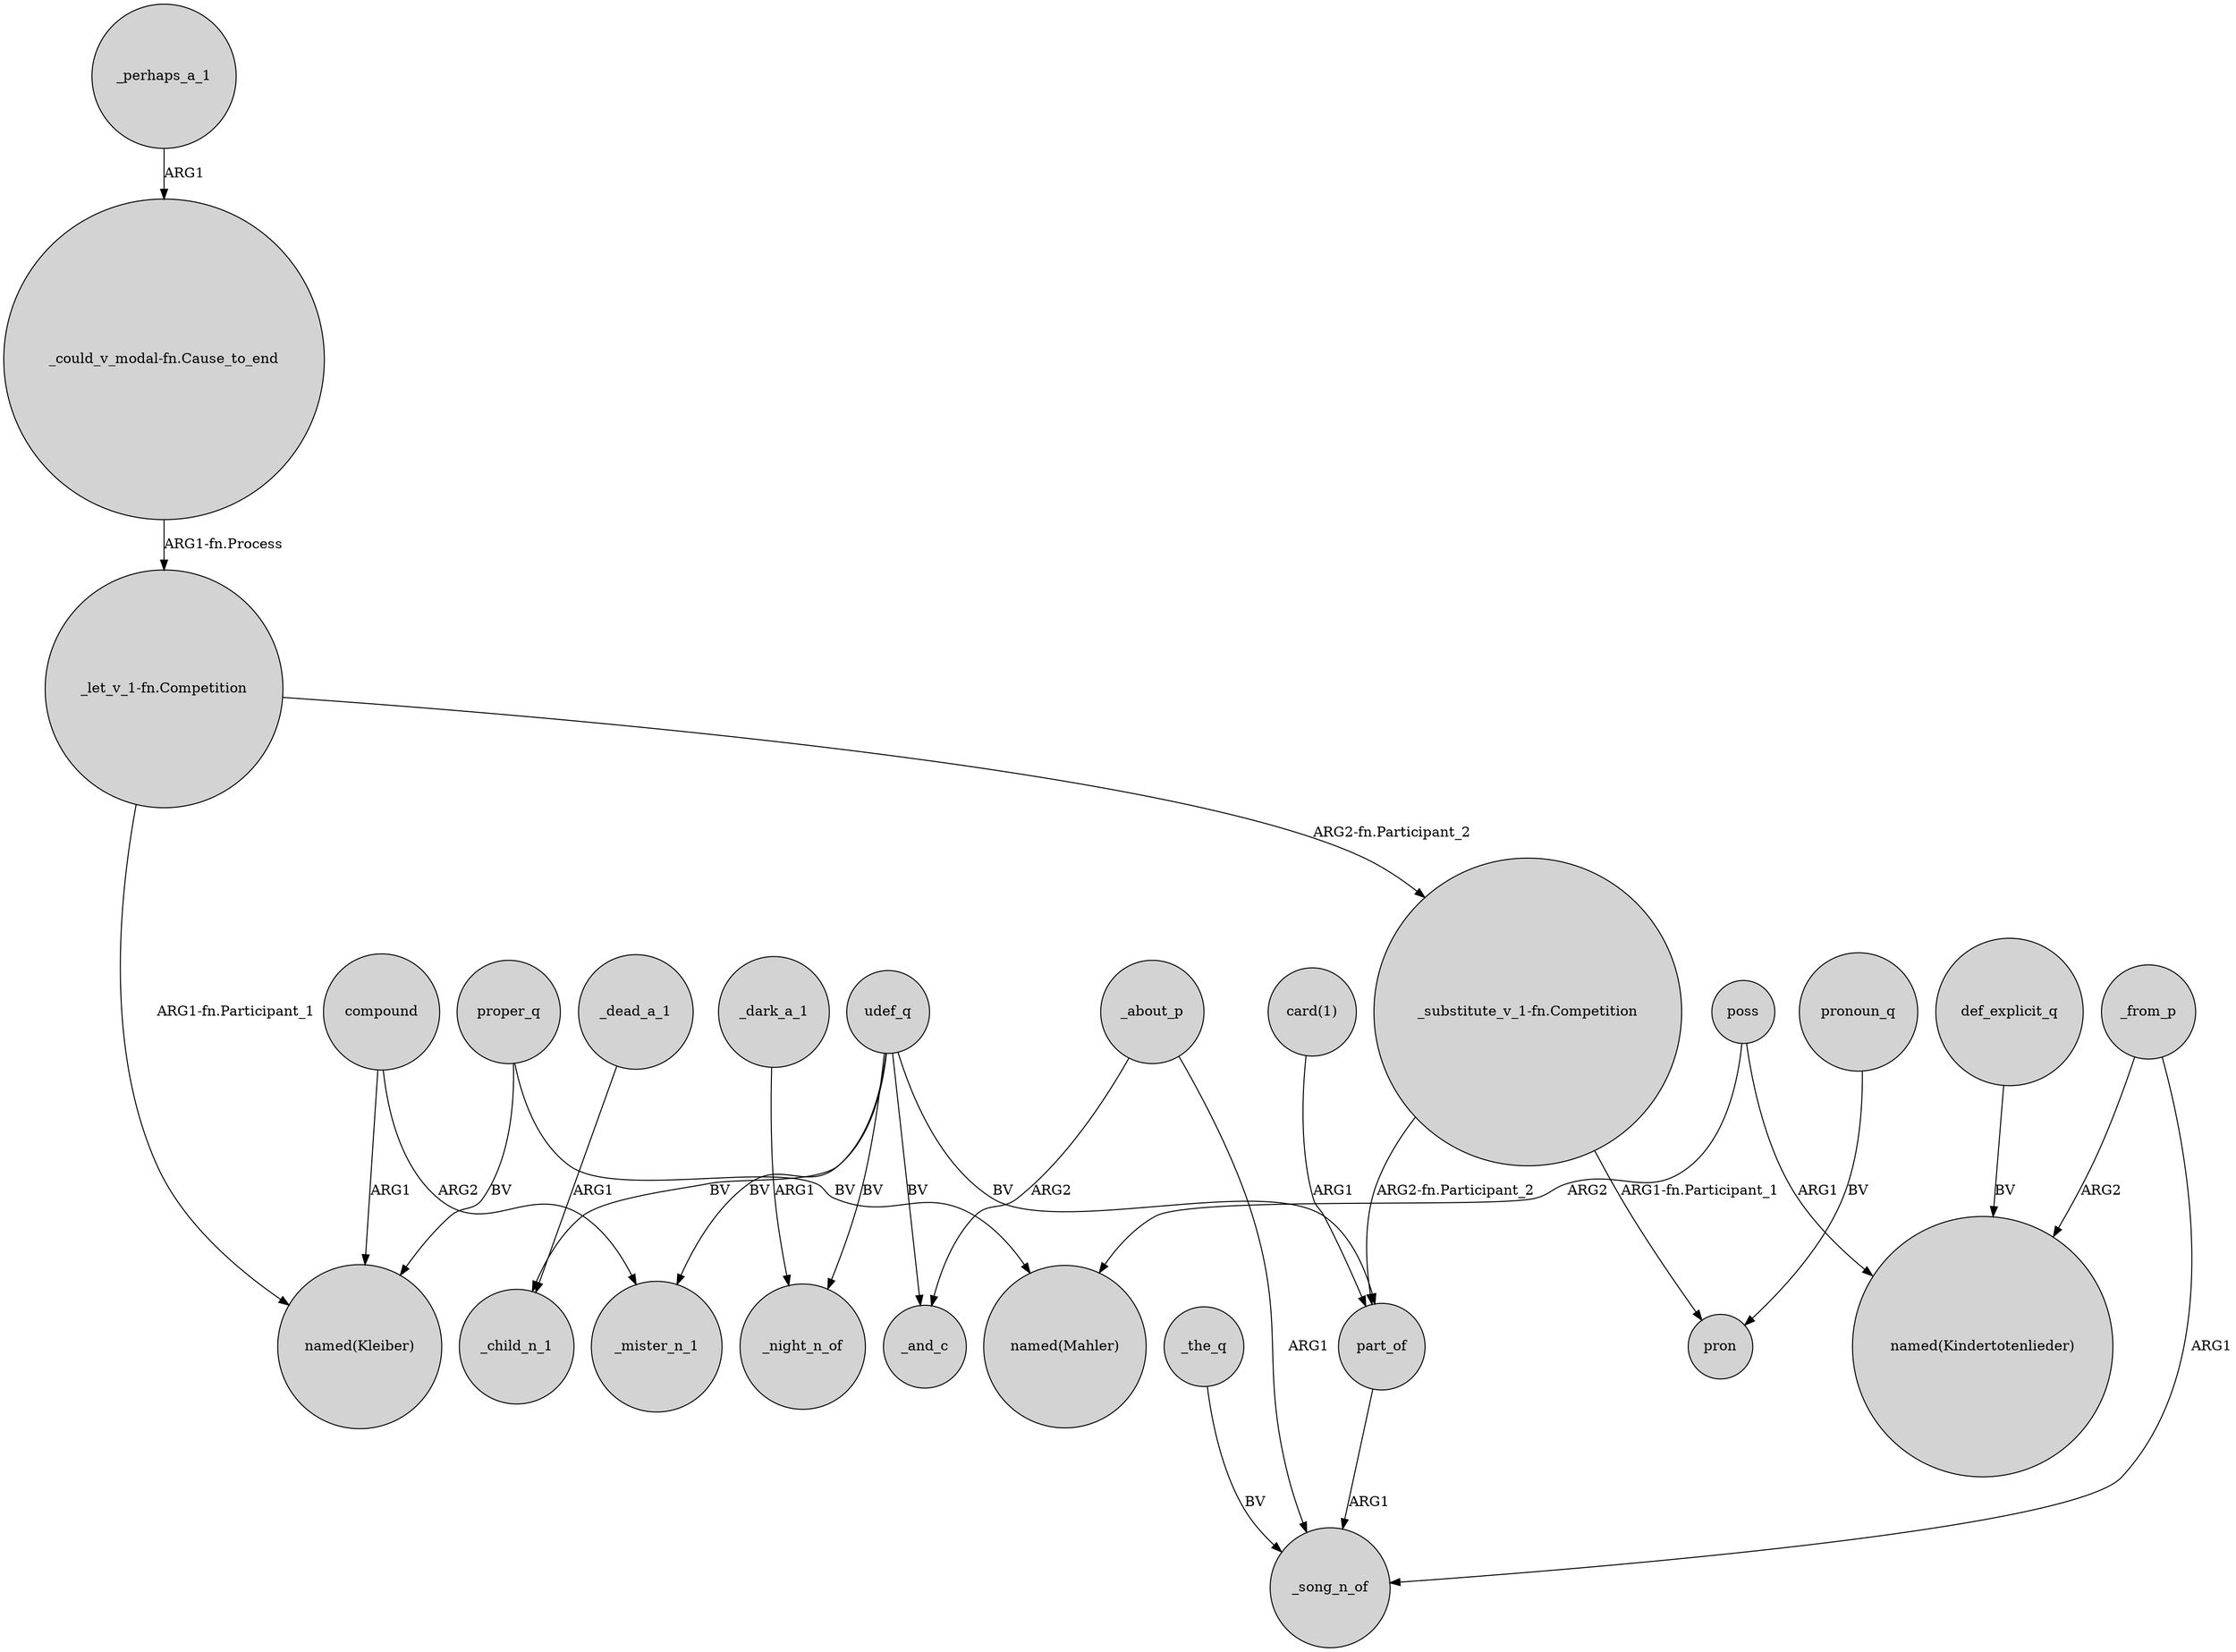 digraph {
	node [shape=circle style=filled]
	_dead_a_1 -> _child_n_1 [label=ARG1]
	"_let_v_1-fn.Competition" -> "_substitute_v_1-fn.Competition" [label="ARG2-fn.Participant_2"]
	compound -> _mister_n_1 [label=ARG2]
	_from_p -> _song_n_of [label=ARG1]
	"_could_v_modal-fn.Cause_to_end" -> "_let_v_1-fn.Competition" [label="ARG1-fn.Process"]
	udef_q -> part_of [label=BV]
	def_explicit_q -> "named(Kindertotenlieder)" [label=BV]
	compound -> "named(Kleiber)" [label=ARG1]
	udef_q -> _and_c [label=BV]
	udef_q -> _mister_n_1 [label=BV]
	"card(1)" -> part_of [label=ARG1]
	udef_q -> _night_n_of [label=BV]
	_about_p -> _and_c [label=ARG2]
	pronoun_q -> pron [label=BV]
	"_substitute_v_1-fn.Competition" -> pron [label="ARG1-fn.Participant_1"]
	_dark_a_1 -> _night_n_of [label=ARG1]
	proper_q -> "named(Mahler)" [label=BV]
	_from_p -> "named(Kindertotenlieder)" [label=ARG2]
	poss -> "named(Kindertotenlieder)" [label=ARG1]
	poss -> "named(Mahler)" [label=ARG2]
	_the_q -> _song_n_of [label=BV]
	part_of -> _song_n_of [label=ARG1]
	_perhaps_a_1 -> "_could_v_modal-fn.Cause_to_end" [label=ARG1]
	proper_q -> "named(Kleiber)" [label=BV]
	"_substitute_v_1-fn.Competition" -> part_of [label="ARG2-fn.Participant_2"]
	_about_p -> _song_n_of [label=ARG1]
	"_let_v_1-fn.Competition" -> "named(Kleiber)" [label="ARG1-fn.Participant_1"]
	udef_q -> _child_n_1 [label=BV]
}
